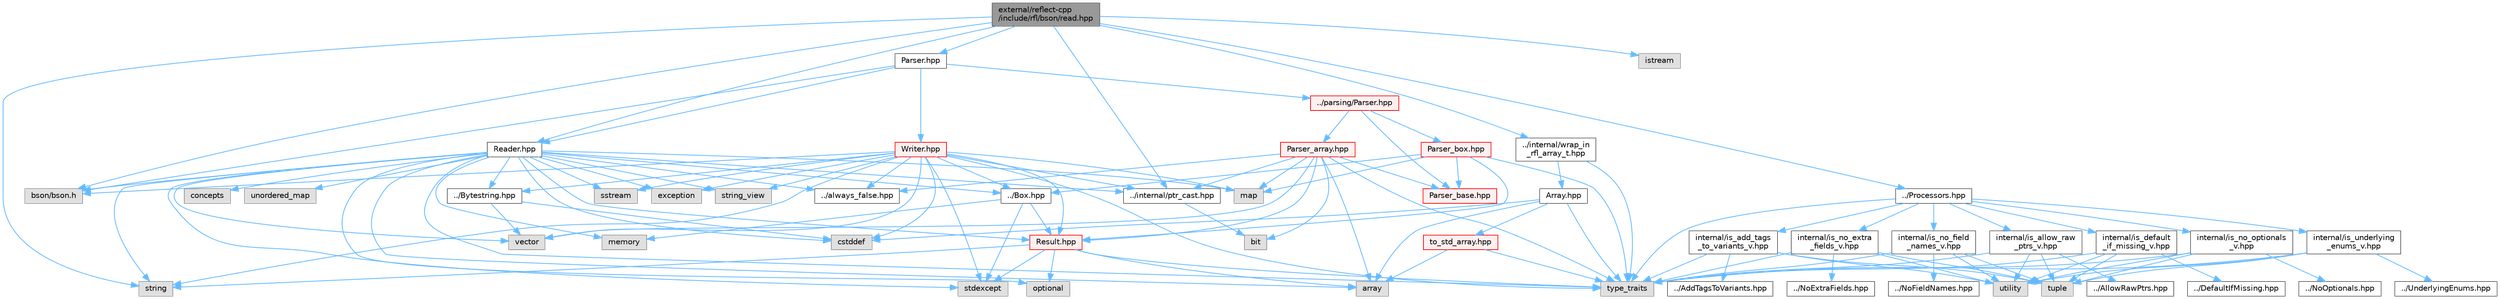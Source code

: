 digraph "external/reflect-cpp/include/rfl/bson/read.hpp"
{
 // LATEX_PDF_SIZE
  bgcolor="transparent";
  edge [fontname=Helvetica,fontsize=10,labelfontname=Helvetica,labelfontsize=10];
  node [fontname=Helvetica,fontsize=10,shape=box,height=0.2,width=0.4];
  Node1 [id="Node000001",label="external/reflect-cpp\l/include/rfl/bson/read.hpp",height=0.2,width=0.4,color="gray40", fillcolor="grey60", style="filled", fontcolor="black",tooltip=" "];
  Node1 -> Node2 [id="edge1_Node000001_Node000002",color="steelblue1",style="solid",tooltip=" "];
  Node2 [id="Node000002",label="bson/bson.h",height=0.2,width=0.4,color="grey60", fillcolor="#E0E0E0", style="filled",tooltip=" "];
  Node1 -> Node3 [id="edge2_Node000001_Node000003",color="steelblue1",style="solid",tooltip=" "];
  Node3 [id="Node000003",label="istream",height=0.2,width=0.4,color="grey60", fillcolor="#E0E0E0", style="filled",tooltip=" "];
  Node1 -> Node4 [id="edge3_Node000001_Node000004",color="steelblue1",style="solid",tooltip=" "];
  Node4 [id="Node000004",label="string",height=0.2,width=0.4,color="grey60", fillcolor="#E0E0E0", style="filled",tooltip=" "];
  Node1 -> Node5 [id="edge4_Node000001_Node000005",color="steelblue1",style="solid",tooltip=" "];
  Node5 [id="Node000005",label="../Processors.hpp",height=0.2,width=0.4,color="grey40", fillcolor="white", style="filled",URL="$_processors_8hpp.html",tooltip=" "];
  Node5 -> Node6 [id="edge5_Node000005_Node000006",color="steelblue1",style="solid",tooltip=" "];
  Node6 [id="Node000006",label="type_traits",height=0.2,width=0.4,color="grey60", fillcolor="#E0E0E0", style="filled",tooltip=" "];
  Node5 -> Node7 [id="edge6_Node000005_Node000007",color="steelblue1",style="solid",tooltip=" "];
  Node7 [id="Node000007",label="internal/is_add_tags\l_to_variants_v.hpp",height=0.2,width=0.4,color="grey40", fillcolor="white", style="filled",URL="$is__add__tags__to__variants__v_8hpp.html",tooltip=" "];
  Node7 -> Node8 [id="edge7_Node000007_Node000008",color="steelblue1",style="solid",tooltip=" "];
  Node8 [id="Node000008",label="tuple",height=0.2,width=0.4,color="grey60", fillcolor="#E0E0E0", style="filled",tooltip=" "];
  Node7 -> Node6 [id="edge8_Node000007_Node000006",color="steelblue1",style="solid",tooltip=" "];
  Node7 -> Node9 [id="edge9_Node000007_Node000009",color="steelblue1",style="solid",tooltip=" "];
  Node9 [id="Node000009",label="utility",height=0.2,width=0.4,color="grey60", fillcolor="#E0E0E0", style="filled",tooltip=" "];
  Node7 -> Node10 [id="edge10_Node000007_Node000010",color="steelblue1",style="solid",tooltip=" "];
  Node10 [id="Node000010",label="../AddTagsToVariants.hpp",height=0.2,width=0.4,color="grey40", fillcolor="white", style="filled",URL="$_add_tags_to_variants_8hpp.html",tooltip=" "];
  Node5 -> Node11 [id="edge11_Node000005_Node000011",color="steelblue1",style="solid",tooltip=" "];
  Node11 [id="Node000011",label="internal/is_allow_raw\l_ptrs_v.hpp",height=0.2,width=0.4,color="grey40", fillcolor="white", style="filled",URL="$is__allow__raw__ptrs__v_8hpp.html",tooltip=" "];
  Node11 -> Node8 [id="edge12_Node000011_Node000008",color="steelblue1",style="solid",tooltip=" "];
  Node11 -> Node6 [id="edge13_Node000011_Node000006",color="steelblue1",style="solid",tooltip=" "];
  Node11 -> Node9 [id="edge14_Node000011_Node000009",color="steelblue1",style="solid",tooltip=" "];
  Node11 -> Node12 [id="edge15_Node000011_Node000012",color="steelblue1",style="solid",tooltip=" "];
  Node12 [id="Node000012",label="../AllowRawPtrs.hpp",height=0.2,width=0.4,color="grey40", fillcolor="white", style="filled",URL="$_allow_raw_ptrs_8hpp.html",tooltip=" "];
  Node5 -> Node13 [id="edge16_Node000005_Node000013",color="steelblue1",style="solid",tooltip=" "];
  Node13 [id="Node000013",label="internal/is_default\l_if_missing_v.hpp",height=0.2,width=0.4,color="grey40", fillcolor="white", style="filled",URL="$is__default__if__missing__v_8hpp.html",tooltip=" "];
  Node13 -> Node8 [id="edge17_Node000013_Node000008",color="steelblue1",style="solid",tooltip=" "];
  Node13 -> Node6 [id="edge18_Node000013_Node000006",color="steelblue1",style="solid",tooltip=" "];
  Node13 -> Node9 [id="edge19_Node000013_Node000009",color="steelblue1",style="solid",tooltip=" "];
  Node13 -> Node14 [id="edge20_Node000013_Node000014",color="steelblue1",style="solid",tooltip=" "];
  Node14 [id="Node000014",label="../DefaultIfMissing.hpp",height=0.2,width=0.4,color="grey40", fillcolor="white", style="filled",URL="$_default_if_missing_8hpp.html",tooltip=" "];
  Node5 -> Node15 [id="edge21_Node000005_Node000015",color="steelblue1",style="solid",tooltip=" "];
  Node15 [id="Node000015",label="internal/is_no_extra\l_fields_v.hpp",height=0.2,width=0.4,color="grey40", fillcolor="white", style="filled",URL="$is__no__extra__fields__v_8hpp.html",tooltip=" "];
  Node15 -> Node8 [id="edge22_Node000015_Node000008",color="steelblue1",style="solid",tooltip=" "];
  Node15 -> Node6 [id="edge23_Node000015_Node000006",color="steelblue1",style="solid",tooltip=" "];
  Node15 -> Node9 [id="edge24_Node000015_Node000009",color="steelblue1",style="solid",tooltip=" "];
  Node15 -> Node16 [id="edge25_Node000015_Node000016",color="steelblue1",style="solid",tooltip=" "];
  Node16 [id="Node000016",label="../NoExtraFields.hpp",height=0.2,width=0.4,color="grey40", fillcolor="white", style="filled",URL="$_no_extra_fields_8hpp.html",tooltip=" "];
  Node5 -> Node17 [id="edge26_Node000005_Node000017",color="steelblue1",style="solid",tooltip=" "];
  Node17 [id="Node000017",label="internal/is_no_field\l_names_v.hpp",height=0.2,width=0.4,color="grey40", fillcolor="white", style="filled",URL="$is__no__field__names__v_8hpp.html",tooltip=" "];
  Node17 -> Node8 [id="edge27_Node000017_Node000008",color="steelblue1",style="solid",tooltip=" "];
  Node17 -> Node6 [id="edge28_Node000017_Node000006",color="steelblue1",style="solid",tooltip=" "];
  Node17 -> Node9 [id="edge29_Node000017_Node000009",color="steelblue1",style="solid",tooltip=" "];
  Node17 -> Node18 [id="edge30_Node000017_Node000018",color="steelblue1",style="solid",tooltip=" "];
  Node18 [id="Node000018",label="../NoFieldNames.hpp",height=0.2,width=0.4,color="grey40", fillcolor="white", style="filled",URL="$_no_field_names_8hpp.html",tooltip=" "];
  Node5 -> Node19 [id="edge31_Node000005_Node000019",color="steelblue1",style="solid",tooltip=" "];
  Node19 [id="Node000019",label="internal/is_no_optionals\l_v.hpp",height=0.2,width=0.4,color="grey40", fillcolor="white", style="filled",URL="$is__no__optionals__v_8hpp.html",tooltip=" "];
  Node19 -> Node8 [id="edge32_Node000019_Node000008",color="steelblue1",style="solid",tooltip=" "];
  Node19 -> Node6 [id="edge33_Node000019_Node000006",color="steelblue1",style="solid",tooltip=" "];
  Node19 -> Node9 [id="edge34_Node000019_Node000009",color="steelblue1",style="solid",tooltip=" "];
  Node19 -> Node20 [id="edge35_Node000019_Node000020",color="steelblue1",style="solid",tooltip=" "];
  Node20 [id="Node000020",label="../NoOptionals.hpp",height=0.2,width=0.4,color="grey40", fillcolor="white", style="filled",URL="$_no_optionals_8hpp.html",tooltip=" "];
  Node5 -> Node21 [id="edge36_Node000005_Node000021",color="steelblue1",style="solid",tooltip=" "];
  Node21 [id="Node000021",label="internal/is_underlying\l_enums_v.hpp",height=0.2,width=0.4,color="grey40", fillcolor="white", style="filled",URL="$is__underlying__enums__v_8hpp.html",tooltip=" "];
  Node21 -> Node8 [id="edge37_Node000021_Node000008",color="steelblue1",style="solid",tooltip=" "];
  Node21 -> Node6 [id="edge38_Node000021_Node000006",color="steelblue1",style="solid",tooltip=" "];
  Node21 -> Node9 [id="edge39_Node000021_Node000009",color="steelblue1",style="solid",tooltip=" "];
  Node21 -> Node22 [id="edge40_Node000021_Node000022",color="steelblue1",style="solid",tooltip=" "];
  Node22 [id="Node000022",label="../UnderlyingEnums.hpp",height=0.2,width=0.4,color="grey40", fillcolor="white", style="filled",URL="$_underlying_enums_8hpp.html",tooltip=" "];
  Node1 -> Node23 [id="edge41_Node000001_Node000023",color="steelblue1",style="solid",tooltip=" "];
  Node23 [id="Node000023",label="../internal/ptr_cast.hpp",height=0.2,width=0.4,color="grey40", fillcolor="white", style="filled",URL="$ptr__cast_8hpp.html",tooltip=" "];
  Node23 -> Node24 [id="edge42_Node000023_Node000024",color="steelblue1",style="solid",tooltip=" "];
  Node24 [id="Node000024",label="bit",height=0.2,width=0.4,color="grey60", fillcolor="#E0E0E0", style="filled",tooltip=" "];
  Node1 -> Node25 [id="edge43_Node000001_Node000025",color="steelblue1",style="solid",tooltip=" "];
  Node25 [id="Node000025",label="../internal/wrap_in\l_rfl_array_t.hpp",height=0.2,width=0.4,color="grey40", fillcolor="white", style="filled",URL="$wrap__in__rfl__array__t_8hpp.html",tooltip=" "];
  Node25 -> Node6 [id="edge44_Node000025_Node000006",color="steelblue1",style="solid",tooltip=" "];
  Node25 -> Node26 [id="edge45_Node000025_Node000026",color="steelblue1",style="solid",tooltip=" "];
  Node26 [id="Node000026",label="Array.hpp",height=0.2,width=0.4,color="grey40", fillcolor="white", style="filled",URL="$_array_8hpp.html",tooltip=" "];
  Node26 -> Node27 [id="edge46_Node000026_Node000027",color="steelblue1",style="solid",tooltip=" "];
  Node27 [id="Node000027",label="array",height=0.2,width=0.4,color="grey60", fillcolor="#E0E0E0", style="filled",tooltip=" "];
  Node26 -> Node28 [id="edge47_Node000026_Node000028",color="steelblue1",style="solid",tooltip=" "];
  Node28 [id="Node000028",label="cstddef",height=0.2,width=0.4,color="grey60", fillcolor="#E0E0E0", style="filled",tooltip=" "];
  Node26 -> Node6 [id="edge48_Node000026_Node000006",color="steelblue1",style="solid",tooltip=" "];
  Node26 -> Node29 [id="edge49_Node000026_Node000029",color="steelblue1",style="solid",tooltip=" "];
  Node29 [id="Node000029",label="to_std_array.hpp",height=0.2,width=0.4,color="red", fillcolor="#FFF0F0", style="filled",URL="$to__std__array_8hpp.html",tooltip=" "];
  Node29 -> Node27 [id="edge50_Node000029_Node000027",color="steelblue1",style="solid",tooltip=" "];
  Node29 -> Node6 [id="edge51_Node000029_Node000006",color="steelblue1",style="solid",tooltip=" "];
  Node1 -> Node31 [id="edge52_Node000001_Node000031",color="steelblue1",style="solid",tooltip=" "];
  Node31 [id="Node000031",label="Parser.hpp",height=0.2,width=0.4,color="grey40", fillcolor="white", style="filled",URL="$bson_2_parser_8hpp.html",tooltip=" "];
  Node31 -> Node2 [id="edge53_Node000031_Node000002",color="steelblue1",style="solid",tooltip=" "];
  Node31 -> Node32 [id="edge54_Node000031_Node000032",color="steelblue1",style="solid",tooltip=" "];
  Node32 [id="Node000032",label="../parsing/Parser.hpp",height=0.2,width=0.4,color="red", fillcolor="#FFF0F0", style="filled",URL="$parsing_2_parser_8hpp.html",tooltip=" "];
  Node32 -> Node33 [id="edge55_Node000032_Node000033",color="steelblue1",style="solid",tooltip=" "];
  Node33 [id="Node000033",label="Parser_array.hpp",height=0.2,width=0.4,color="red", fillcolor="#FFF0F0", style="filled",URL="$_parser__array_8hpp.html",tooltip=" "];
  Node33 -> Node27 [id="edge56_Node000033_Node000027",color="steelblue1",style="solid",tooltip=" "];
  Node33 -> Node24 [id="edge57_Node000033_Node000024",color="steelblue1",style="solid",tooltip=" "];
  Node33 -> Node34 [id="edge58_Node000033_Node000034",color="steelblue1",style="solid",tooltip=" "];
  Node34 [id="Node000034",label="map",height=0.2,width=0.4,color="grey60", fillcolor="#E0E0E0", style="filled",tooltip=" "];
  Node33 -> Node6 [id="edge59_Node000033_Node000006",color="steelblue1",style="solid",tooltip=" "];
  Node33 -> Node35 [id="edge60_Node000033_Node000035",color="steelblue1",style="solid",tooltip=" "];
  Node35 [id="Node000035",label="vector",height=0.2,width=0.4,color="grey60", fillcolor="#E0E0E0", style="filled",tooltip=" "];
  Node33 -> Node39 [id="edge61_Node000033_Node000039",color="steelblue1",style="solid",tooltip=" "];
  Node39 [id="Node000039",label="Result.hpp",height=0.2,width=0.4,color="red", fillcolor="#FFF0F0", style="filled",URL="$_result_8hpp.html",tooltip=" "];
  Node39 -> Node27 [id="edge62_Node000039_Node000027",color="steelblue1",style="solid",tooltip=" "];
  Node39 -> Node44 [id="edge63_Node000039_Node000044",color="steelblue1",style="solid",tooltip=" "];
  Node44 [id="Node000044",label="optional",height=0.2,width=0.4,color="grey60", fillcolor="#E0E0E0", style="filled",tooltip=" "];
  Node39 -> Node38 [id="edge64_Node000039_Node000038",color="steelblue1",style="solid",tooltip=" "];
  Node38 [id="Node000038",label="stdexcept",height=0.2,width=0.4,color="grey60", fillcolor="#E0E0E0", style="filled",tooltip=" "];
  Node39 -> Node4 [id="edge65_Node000039_Node000004",color="steelblue1",style="solid",tooltip=" "];
  Node39 -> Node6 [id="edge66_Node000039_Node000006",color="steelblue1",style="solid",tooltip=" "];
  Node33 -> Node45 [id="edge67_Node000033_Node000045",color="steelblue1",style="solid",tooltip=" "];
  Node45 [id="Node000045",label="../always_false.hpp",height=0.2,width=0.4,color="grey40", fillcolor="white", style="filled",URL="$always__false_8hpp.html",tooltip=" "];
  Node33 -> Node23 [id="edge68_Node000033_Node000023",color="steelblue1",style="solid",tooltip=" "];
  Node33 -> Node49 [id="edge69_Node000033_Node000049",color="steelblue1",style="solid",tooltip=" "];
  Node49 [id="Node000049",label="Parser_base.hpp",height=0.2,width=0.4,color="red", fillcolor="#FFF0F0", style="filled",URL="$_parser__base_8hpp.html",tooltip=" "];
  Node32 -> Node49 [id="edge70_Node000032_Node000049",color="steelblue1",style="solid",tooltip=" "];
  Node32 -> Node80 [id="edge71_Node000032_Node000080",color="steelblue1",style="solid",tooltip=" "];
  Node80 [id="Node000080",label="Parser_box.hpp",height=0.2,width=0.4,color="red", fillcolor="#FFF0F0", style="filled",URL="$_parser__box_8hpp.html",tooltip=" "];
  Node80 -> Node34 [id="edge72_Node000080_Node000034",color="steelblue1",style="solid",tooltip=" "];
  Node80 -> Node6 [id="edge73_Node000080_Node000006",color="steelblue1",style="solid",tooltip=" "];
  Node80 -> Node81 [id="edge74_Node000080_Node000081",color="steelblue1",style="solid",tooltip=" "];
  Node81 [id="Node000081",label="../Box.hpp",height=0.2,width=0.4,color="grey40", fillcolor="white", style="filled",URL="$_box_8hpp.html",tooltip=" "];
  Node81 -> Node37 [id="edge75_Node000081_Node000037",color="steelblue1",style="solid",tooltip=" "];
  Node37 [id="Node000037",label="memory",height=0.2,width=0.4,color="grey60", fillcolor="#E0E0E0", style="filled",tooltip=" "];
  Node81 -> Node38 [id="edge76_Node000081_Node000038",color="steelblue1",style="solid",tooltip=" "];
  Node81 -> Node39 [id="edge77_Node000081_Node000039",color="steelblue1",style="solid",tooltip=" "];
  Node80 -> Node39 [id="edge78_Node000080_Node000039",color="steelblue1",style="solid",tooltip=" "];
  Node80 -> Node49 [id="edge79_Node000080_Node000049",color="steelblue1",style="solid",tooltip=" "];
  Node31 -> Node246 [id="edge80_Node000031_Node000246",color="steelblue1",style="solid",tooltip=" "];
  Node246 [id="Node000246",label="Reader.hpp",height=0.2,width=0.4,color="grey40", fillcolor="white", style="filled",URL="$bson_2_reader_8hpp.html",tooltip=" "];
  Node246 -> Node2 [id="edge81_Node000246_Node000002",color="steelblue1",style="solid",tooltip=" "];
  Node246 -> Node27 [id="edge82_Node000246_Node000027",color="steelblue1",style="solid",tooltip=" "];
  Node246 -> Node52 [id="edge83_Node000246_Node000052",color="steelblue1",style="solid",tooltip=" "];
  Node52 [id="Node000052",label="concepts",height=0.2,width=0.4,color="grey60", fillcolor="#E0E0E0", style="filled",tooltip=" "];
  Node246 -> Node28 [id="edge84_Node000246_Node000028",color="steelblue1",style="solid",tooltip=" "];
  Node246 -> Node247 [id="edge85_Node000246_Node000247",color="steelblue1",style="solid",tooltip=" "];
  Node247 [id="Node000247",label="exception",height=0.2,width=0.4,color="grey60", fillcolor="#E0E0E0", style="filled",tooltip=" "];
  Node246 -> Node34 [id="edge86_Node000246_Node000034",color="steelblue1",style="solid",tooltip=" "];
  Node246 -> Node37 [id="edge87_Node000246_Node000037",color="steelblue1",style="solid",tooltip=" "];
  Node246 -> Node44 [id="edge88_Node000246_Node000044",color="steelblue1",style="solid",tooltip=" "];
  Node246 -> Node178 [id="edge89_Node000246_Node000178",color="steelblue1",style="solid",tooltip=" "];
  Node178 [id="Node000178",label="sstream",height=0.2,width=0.4,color="grey60", fillcolor="#E0E0E0", style="filled",tooltip=" "];
  Node246 -> Node38 [id="edge90_Node000246_Node000038",color="steelblue1",style="solid",tooltip=" "];
  Node246 -> Node4 [id="edge91_Node000246_Node000004",color="steelblue1",style="solid",tooltip=" "];
  Node246 -> Node47 [id="edge92_Node000246_Node000047",color="steelblue1",style="solid",tooltip=" "];
  Node47 [id="Node000047",label="string_view",height=0.2,width=0.4,color="grey60", fillcolor="#E0E0E0", style="filled",tooltip=" "];
  Node246 -> Node6 [id="edge93_Node000246_Node000006",color="steelblue1",style="solid",tooltip=" "];
  Node246 -> Node174 [id="edge94_Node000246_Node000174",color="steelblue1",style="solid",tooltip=" "];
  Node174 [id="Node000174",label="unordered_map",height=0.2,width=0.4,color="grey60", fillcolor="#E0E0E0", style="filled",tooltip=" "];
  Node246 -> Node35 [id="edge95_Node000246_Node000035",color="steelblue1",style="solid",tooltip=" "];
  Node246 -> Node81 [id="edge96_Node000246_Node000081",color="steelblue1",style="solid",tooltip=" "];
  Node246 -> Node84 [id="edge97_Node000246_Node000084",color="steelblue1",style="solid",tooltip=" "];
  Node84 [id="Node000084",label="../Bytestring.hpp",height=0.2,width=0.4,color="grey40", fillcolor="white", style="filled",URL="$_bytestring_8hpp.html",tooltip=" "];
  Node84 -> Node28 [id="edge98_Node000084_Node000028",color="steelblue1",style="solid",tooltip=" "];
  Node84 -> Node35 [id="edge99_Node000084_Node000035",color="steelblue1",style="solid",tooltip=" "];
  Node246 -> Node39 [id="edge100_Node000246_Node000039",color="steelblue1",style="solid",tooltip=" "];
  Node246 -> Node45 [id="edge101_Node000246_Node000045",color="steelblue1",style="solid",tooltip=" "];
  Node246 -> Node23 [id="edge102_Node000246_Node000023",color="steelblue1",style="solid",tooltip=" "];
  Node31 -> Node248 [id="edge103_Node000031_Node000248",color="steelblue1",style="solid",tooltip=" "];
  Node248 [id="Node000248",label="Writer.hpp",height=0.2,width=0.4,color="red", fillcolor="#FFF0F0", style="filled",URL="$bson_2_writer_8hpp.html",tooltip=" "];
  Node248 -> Node2 [id="edge104_Node000248_Node000002",color="steelblue1",style="solid",tooltip=" "];
  Node248 -> Node28 [id="edge105_Node000248_Node000028",color="steelblue1",style="solid",tooltip=" "];
  Node248 -> Node247 [id="edge106_Node000248_Node000247",color="steelblue1",style="solid",tooltip=" "];
  Node248 -> Node34 [id="edge107_Node000248_Node000034",color="steelblue1",style="solid",tooltip=" "];
  Node248 -> Node178 [id="edge108_Node000248_Node000178",color="steelblue1",style="solid",tooltip=" "];
  Node248 -> Node38 [id="edge109_Node000248_Node000038",color="steelblue1",style="solid",tooltip=" "];
  Node248 -> Node4 [id="edge110_Node000248_Node000004",color="steelblue1",style="solid",tooltip=" "];
  Node248 -> Node47 [id="edge111_Node000248_Node000047",color="steelblue1",style="solid",tooltip=" "];
  Node248 -> Node6 [id="edge112_Node000248_Node000006",color="steelblue1",style="solid",tooltip=" "];
  Node248 -> Node35 [id="edge113_Node000248_Node000035",color="steelblue1",style="solid",tooltip=" "];
  Node248 -> Node81 [id="edge114_Node000248_Node000081",color="steelblue1",style="solid",tooltip=" "];
  Node248 -> Node84 [id="edge115_Node000248_Node000084",color="steelblue1",style="solid",tooltip=" "];
  Node248 -> Node39 [id="edge116_Node000248_Node000039",color="steelblue1",style="solid",tooltip=" "];
  Node248 -> Node45 [id="edge117_Node000248_Node000045",color="steelblue1",style="solid",tooltip=" "];
  Node248 -> Node23 [id="edge118_Node000248_Node000023",color="steelblue1",style="solid",tooltip=" "];
  Node1 -> Node246 [id="edge119_Node000001_Node000246",color="steelblue1",style="solid",tooltip=" "];
}
